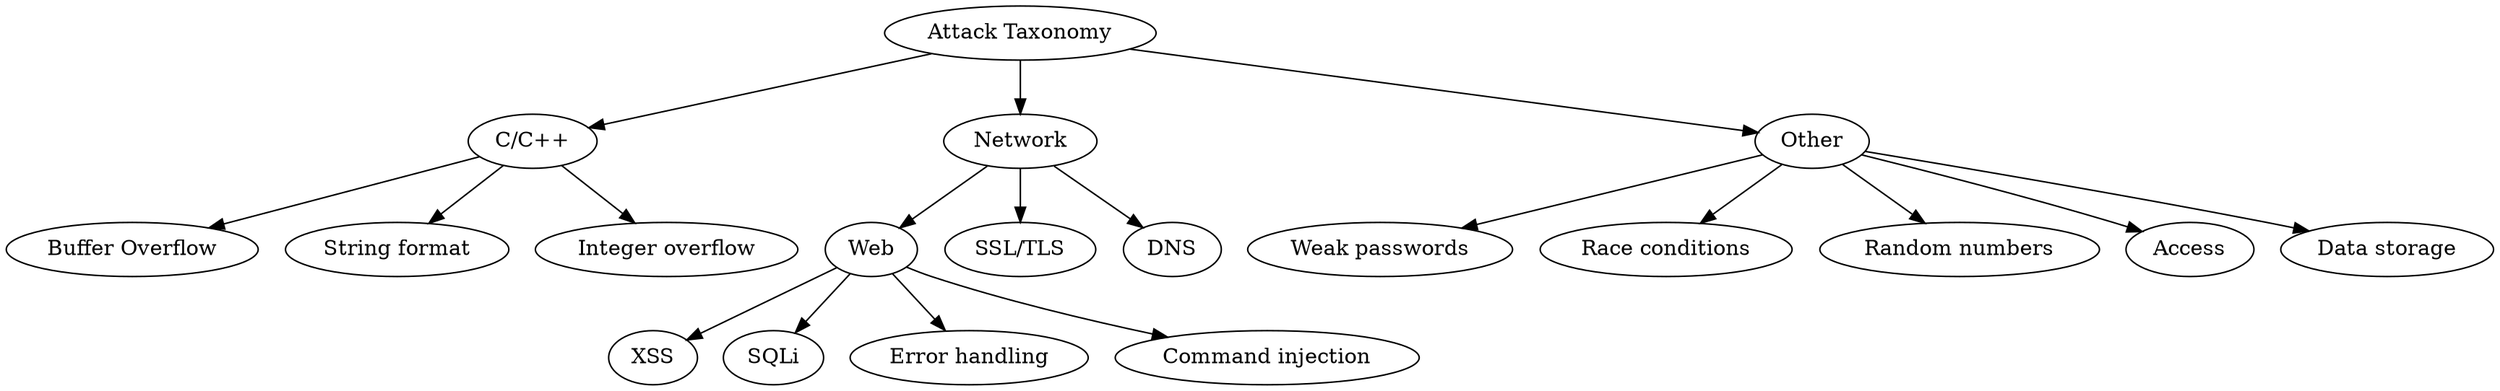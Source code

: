 digraph graphname {
 	 "Attack Taxonomy" -> "C/C++";
	 "C/C++" -> "Buffer Overflow";
	 "C/C++" -> "String format";
	 "C/C++" -> "Integer overflow";
     "Attack Taxonomy" -> "Network" -> "Web" -> "XSS";
     "Web" -> "SQLi";
     "Web" -> "Error handling";
     "Web" -> "Command injection";


     "Network" -> "SSL/TLS";
	 "Network" -> "DNS";

	 "Attack Taxonomy" -> "Other";
	 "Other" -> "Weak passwords";
	 "Other" -> "Race conditions";
	 "Other" -> "Random numbers";
	 "Other" -> "Access";
	 "Other" -> "Data storage";
}